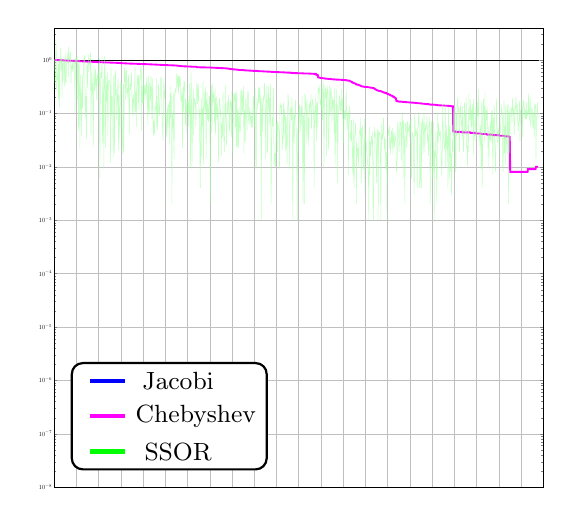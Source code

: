 % This file was created by matlab2tikz v0.3.3.
% Copyright (c) 2008--2013, Nico Schlmer <nico.schloemer@gmail.com>
% All rights reserved.
% 
% The latest updates can be retrieved from
%   http://www.mathworks.com/matlabcentral/fileexchange/22022-matlab2tikz
% where you can also make suggestions and rate matlab2tikz.
% 
% 
% 

% defining custom colors
\definecolor{mycolor1}{rgb}{1,0,1}

\begin{tikzpicture}[scale=0.225]

\begin{axis}[%
width=10.867in,
height=10.206in,
scale only axis,
xmin=0,
xmax=1100,
xmajorgrids,
xmajorticks=false,
ymode=log,
ymin=1e-08,
ymax=4,
% yminorticks=false,
ymajorgrids,
% yminorgrids,
% title={$\text{N = 33}^\text{2}\text{ , p = 1}$}
]
\addplot [
color=black,
solid,thick,
forget plot
]
table[row sep=crcr]{
1 1\\
2 1.0\\
3 1.0\\
4 1.0\\
5 1.0\\
6 1\\
7 1.0\\
8 1\\
9 1\\
10 1\\
11 1.0\\
12 1\\
13 1\\
14 1.0\\
15 1.0\\
16 1.0\\
17 1.0\\
18 1\\
19 1\\
20 1\\
21 1.0\\
22 1.0\\
23 1.0\\
24 1.0\\
25 1.0\\
26 1\\
27 1.0\\
28 1.0\\
29 1.0\\
30 1\\
31 1.0\\
32 1\\
33 1.0\\
34 1.0\\
35 1.0\\
36 1.0\\
37 1.0\\
38 1.0\\
39 1.0\\
40 1\\
41 1\\
42 1.0\\
43 1.0\\
44 1.0\\
45 1.0\\
46 1\\
47 1\\
48 1.0\\
49 1\\
50 1.0\\
51 1.0\\
52 1\\
53 1\\
54 1.0\\
55 1.0\\
56 1.0\\
57 1.0\\
58 1.0\\
59 1\\
60 1\\
61 1.0\\
62 1\\
63 1.0\\
64 1\\
65 1\\
66 1.0\\
67 1\\
68 1\\
69 1.0\\
70 1\\
71 1\\
72 1.0\\
73 1.0\\
74 1\\
75 1.0\\
76 1.0\\
77 1\\
78 1.0\\
79 1\\
80 1.0\\
81 1.0\\
82 1.0\\
83 1\\
84 1\\
85 1.0\\
86 1.0\\
87 1.0\\
88 1.0\\
89 1.0\\
90 1.0\\
91 1.0\\
92 1.0\\
93 1\\
94 1\\
95 1.0\\
96 1\\
97 1.0\\
98 1\\
99 1.0\\
100 1.0\\
101 1.0\\
102 1\\
103 1.0\\
104 1.0\\
105 1.0\\
106 1\\
107 1.0\\
108 1.0\\
109 1.0\\
110 1\\
111 1.0\\
112 1.0\\
113 1.0\\
114 1\\
115 1.0\\
116 1\\
117 1\\
118 1.0\\
119 1.0\\
120 1.0\\
121 1.0\\
122 1.0\\
123 1.0\\
124 1\\
125 1.0\\
126 1\\
127 1.0\\
128 1\\
129 1.0\\
130 1.0\\
131 1.0\\
132 1\\
133 1\\
134 1\\
135 1.0\\
136 1.0\\
137 1.0\\
138 1\\
139 1.0\\
140 1\\
141 1.0\\
142 1.0\\
143 1.0\\
144 1\\
145 1.0\\
146 1.0\\
147 1\\
148 1.0\\
149 1.0\\
150 1\\
151 1.0\\
152 1\\
153 1.0\\
154 1\\
155 1\\
156 1\\
157 1.0\\
158 1\\
159 1.0\\
160 1.0\\
161 1.0\\
162 1.0\\
163 1.0\\
164 1\\
165 1.0\\
166 1\\
167 1\\
168 1\\
169 1.0\\
170 1.0\\
171 1\\
172 1.0\\
173 1.0\\
174 1\\
175 1.0\\
176 1\\
177 1\\
178 1.0\\
179 1\\
180 1\\
181 1.0\\
182 1.0\\
183 1\\
184 1.0\\
185 1.0\\
186 1.0\\
187 1.0\\
188 1.0\\
189 1.0\\
190 1\\
191 1.0\\
192 1.0\\
193 1\\
194 1.0\\
195 1.0\\
196 1\\
197 1.0\\
198 1.0\\
199 1.0\\
200 1.0\\
201 1.0\\
202 1\\
203 1\\
204 1.0\\
205 1\\
206 1.0\\
207 1.0\\
208 1.0\\
209 1.0\\
210 1.0\\
211 1.0\\
212 1\\
213 1.0\\
214 1.0\\
215 1\\
216 1.0\\
217 1.0\\
218 1\\
219 1.0\\
220 1.0\\
221 1\\
222 1.0\\
223 1\\
224 1\\
225 1.0\\
226 1\\
227 1\\
228 1.0\\
229 1.0\\
230 1\\
231 1\\
232 1.0\\
233 1.0\\
234 1\\
235 1\\
236 1\\
237 1.0\\
238 1.0\\
239 1.0\\
240 1.0\\
241 1.0\\
242 1.0\\
243 1.0\\
244 1.0\\
245 1.0\\
246 1\\
247 1.0\\
248 1\\
249 1.0\\
250 1.0\\
251 1.0\\
252 1.0\\
253 1\\
254 1.0\\
255 1.0\\
256 1.0\\
257 1.0\\
258 1\\
259 1.0\\
260 1.0\\
261 1\\
262 1.0\\
263 1\\
264 1\\
265 1.0\\
266 1\\
267 1\\
268 1\\
269 1.0\\
270 1.0\\
271 1\\
272 1.0\\
273 1.0\\
274 1\\
275 1.0\\
276 1\\
277 1\\
278 1.0\\
279 1\\
280 1\\
281 1.0\\
282 1.0\\
283 1\\
284 1.0\\
285 1\\
286 1.0\\
287 1.0\\
288 1\\
289 1.0\\
290 1.0\\
291 1.0\\
292 1.0\\
293 1.0\\
294 1\\
295 1\\
296 1.0\\
297 1\\
298 1.0\\
299 1.0\\
300 1.0\\
301 1.0\\
302 1.0\\
303 1\\
304 1.0\\
305 1.0\\
306 1.0\\
307 1.0\\
308 1.0\\
309 1.0\\
310 1.0\\
311 1.0\\
312 1\\
313 1.0\\
314 1.0\\
315 1.0\\
316 1.0\\
317 1.0\\
318 1\\
319 1.0\\
320 1.0\\
321 1\\
322 1\\
323 1.0\\
324 1.0\\
325 1\\
326 1.0\\
327 1.0\\
328 1.0\\
329 1\\
330 1.0\\
331 1\\
332 1.0\\
333 1.0\\
334 1.0\\
335 1.0\\
336 1.0\\
337 1.0\\
338 1.0\\
339 1.0\\
340 1.0\\
341 1.0\\
342 1.0\\
343 1\\
344 1.0\\
345 1.0\\
346 1\\
347 1.0\\
348 1.0\\
349 1.0\\
350 1.0\\
351 1.0\\
352 1\\
353 1\\
354 1.0\\
355 1.0\\
356 1.0\\
357 1\\
358 1.0\\
359 1.0\\
360 1.0\\
361 1.0\\
362 1\\
363 1.0\\
364 1.0\\
365 1.0\\
366 1.0\\
367 1.0\\
368 1.0\\
369 1.0\\
370 1.0\\
371 1\\
372 1.0\\
373 1.0\\
374 1.0\\
375 1.0\\
376 1\\
377 1.0\\
378 1.0\\
379 1.0\\
380 1\\
381 1\\
382 1.0\\
383 1\\
384 1.0\\
385 1.0\\
386 1.0\\
387 1\\
388 1\\
389 1.0\\
390 1.0\\
391 1.0\\
392 1.0\\
393 1.0\\
394 1.0\\
395 1.0\\
396 1.0\\
397 1.0\\
398 1.0\\
399 1\\
400 1.0\\
401 1\\
402 1.0\\
403 1.0\\
404 1\\
405 1\\
406 1.0\\
407 1\\
408 1.0\\
409 1.0\\
410 1.0\\
411 1.0\\
412 1\\
413 1\\
414 1.0\\
415 1.0\\
416 1\\
417 1.0\\
418 1\\
419 1.0\\
420 1\\
421 1\\
422 1\\
423 1\\
424 1.0\\
425 1.0\\
426 1.0\\
427 1.0\\
428 1.0\\
429 1.0\\
430 1\\
431 1.0\\
432 1.0\\
433 1.0\\
434 1\\
435 1.0\\
436 1\\
437 1.0\\
438 1\\
439 1.0\\
440 1.0\\
441 1.0\\
442 1\\
443 1\\
444 1.0\\
445 1.0\\
446 1.0\\
447 1\\
448 1.0\\
449 1.0\\
450 1\\
451 1.0\\
452 1.0\\
453 1\\
454 1.0\\
455 1.0\\
456 1.0\\
457 1.0\\
458 1\\
459 1.0\\
460 1.0\\
461 1.0\\
462 1.0\\
463 1.0\\
464 1\\
465 1\\
466 1.0\\
467 1\\
468 1.0\\
469 1.0\\
470 1\\
471 1.0\\
472 1.0\\
473 1.0\\
474 1\\
475 1\\
476 1.0\\
477 1.0\\
478 1.0\\
479 1\\
480 1\\
481 1\\
482 1.0\\
483 1.0\\
484 1.0\\
485 1.0\\
486 1.0\\
487 1\\
488 1.0\\
489 1.0\\
490 1\\
491 1.0\\
492 1\\
493 1.0\\
494 1.0\\
495 1.0\\
496 1.0\\
497 1.0\\
498 1\\
499 1.0\\
500 1.0\\
501 1.0\\
502 1\\
503 1\\
504 1.0\\
505 1.0\\
506 1.0\\
507 1.0\\
508 1\\
509 1\\
510 1\\
511 1.0\\
512 1\\
513 1.0\\
514 1\\
515 1.0\\
516 1\\
517 1.0\\
518 1.0\\
519 1.0\\
520 1.0\\
521 1.0\\
522 1\\
523 1.0\\
524 1\\
525 1.0\\
526 1\\
527 1\\
528 1.0\\
529 1\\
530 1\\
531 1.0\\
532 1.0\\
533 1.0\\
534 1\\
535 1.0\\
536 1.0\\
537 1\\
538 1\\
539 1.0\\
540 1.0\\
541 1.0\\
542 1.0\\
543 1\\
544 1\\
545 1\\
546 1.0\\
547 1.0\\
548 1.0\\
549 1.0\\
550 1\\
551 1.0\\
552 1.0\\
553 1\\
554 1.0\\
555 1.0\\
556 1\\
557 1.0\\
558 1.0\\
559 1.0\\
560 1.0\\
561 1\\
562 1.0\\
563 1.0\\
564 1.0\\
565 1.0\\
566 1.0\\
567 1.0\\
568 1.0\\
569 1\\
570 1.0\\
571 1.0\\
572 1.0\\
573 1.0\\
574 1\\
575 1\\
576 1\\
577 1.0\\
578 1\\
579 1.0\\
580 1\\
581 1.0\\
582 1.0\\
583 1.0\\
584 1\\
585 1\\
586 1.0\\
587 1.0\\
588 1.0\\
589 1.0\\
590 1\\
591 1.0\\
592 1.0\\
593 1.0\\
594 1.0\\
595 1.0\\
596 1.0\\
597 1\\
598 1.0\\
599 1\\
600 1.0\\
601 1.0\\
602 1.0\\
603 1.0\\
604 1.0\\
605 1.0\\
606 1.0\\
607 1.0\\
608 1.0\\
609 1.0\\
610 1.0\\
611 1.0\\
612 1.0\\
613 1.0\\
614 1\\
615 1.0\\
616 1.0\\
617 1.0\\
618 1.0\\
619 1.0\\
620 1.0\\
621 1.0\\
622 1\\
623 1.0\\
624 1.0\\
625 1.0\\
626 1.0\\
627 1.0\\
628 1.0\\
629 1.0\\
630 1.0\\
631 1.0\\
632 1.0\\
633 1.0\\
634 1.0\\
635 1\\
636 1.0\\
637 1.0\\
638 1.0\\
639 1.0\\
640 1.0\\
641 1.0\\
642 1\\
643 1\\
644 1.0\\
645 1.0\\
646 1.0\\
647 1.0\\
648 1.0\\
649 1.0\\
650 1\\
651 1.0\\
652 1.0\\
653 1\\
654 1.0\\
655 1\\
656 1.0\\
657 1.0\\
658 1.0\\
659 1.0\\
660 1.0\\
661 1.0\\
662 1.0\\
663 1\\
664 1\\
665 1\\
666 1.0\\
667 1.0\\
668 1\\
669 1.0\\
670 1.0\\
671 1.0\\
672 1\\
673 1.0\\
674 1\\
675 1.0\\
676 1.0\\
677 1.0\\
678 1\\
679 1\\
680 1.0\\
681 1.0\\
682 1.0\\
683 1\\
684 1.0\\
685 1.0\\
686 1\\
687 1.0\\
688 1.0\\
689 1.0\\
690 1.0\\
691 1.0\\
692 1.0\\
693 1.0\\
694 1.0\\
695 1.0\\
696 1.0\\
697 1\\
698 1.0\\
699 1\\
700 1.0\\
701 1.0\\
702 1.0\\
703 1.0\\
704 1.0\\
705 1.0\\
706 1\\
707 1.0\\
708 1.0\\
709 1.0\\
710 1.0\\
711 1\\
712 1.0\\
713 1.0\\
714 1\\
715 1.0\\
716 1.0\\
717 1.0\\
718 1.0\\
719 1.0\\
720 1.0\\
721 1.0\\
722 1.0\\
723 1.0\\
724 1\\
725 1\\
726 1.0\\
727 1\\
728 1\\
729 1.0\\
730 1\\
731 1\\
732 1.0\\
733 1.0\\
734 1.0\\
735 1.0\\
736 1.0\\
737 1.0\\
738 1.0\\
739 1\\
740 1.0\\
741 1.0\\
742 1.0\\
743 1\\
744 1.0\\
745 1.0\\
746 1\\
747 1.0\\
748 1.0\\
749 1.0\\
750 1.0\\
751 1\\
752 1.0\\
753 1.0\\
754 1.0\\
755 1.0\\
756 1.0\\
757 1\\
758 1.0\\
759 1.0\\
760 1.0\\
761 1.0\\
762 1.0\\
763 1.0\\
764 1.0\\
765 1\\
766 1.0\\
767 1\\
768 1.0\\
769 1\\
770 1.0\\
771 1.0\\
772 1.0\\
773 1.0\\
774 1.0\\
775 1.0\\
776 1.0\\
777 1\\
778 1.0\\
779 1\\
780 1.0\\
781 1.0\\
782 1.0\\
783 1\\
784 1.0\\
785 1.0\\
786 1.0\\
787 1.0\\
788 1\\
789 1.0\\
790 1.0\\
791 1.0\\
792 1.0\\
793 1.0\\
794 1.0\\
795 1.0\\
796 1\\
797 1.0\\
798 1.0\\
799 1\\
800 1\\
801 1.0\\
802 1\\
803 1.0\\
804 1.0\\
805 1.0\\
806 1\\
807 1.0\\
808 1.0\\
809 1.0\\
810 1.0\\
811 1.0\\
812 1.0\\
813 1.0\\
814 1\\
815 1.0\\
816 1.0\\
817 1.0\\
818 1\\
819 1.0\\
820 1.0\\
821 1\\
822 1\\
823 1.0\\
824 1.0\\
825 1.0\\
826 1\\
827 1.0\\
828 1.0\\
829 1.0\\
830 1\\
831 1.0\\
832 1.0\\
833 1\\
834 1\\
835 1.0\\
836 1\\
837 1.0\\
838 1.0\\
839 1\\
840 1.0\\
841 1\\
842 1.0\\
843 1.0\\
844 1.0\\
845 1.0\\
846 1.0\\
847 1.0\\
848 1.0\\
849 1\\
850 1\\
851 1.0\\
852 1.0\\
853 1.0\\
854 1.0\\
855 1.0\\
856 1.0\\
857 1.0\\
858 1.0\\
859 1.0\\
860 1\\
861 1.0\\
862 1.0\\
863 1.0\\
864 1.0\\
865 1\\
866 1\\
867 1.0\\
868 1.0\\
869 1.0\\
870 1.0\\
871 1\\
872 1.0\\
873 1\\
874 1.0\\
875 1.0\\
876 1.0\\
877 1.0\\
878 1.0\\
879 1\\
880 1\\
881 1.0\\
882 1.0\\
883 1\\
884 1\\
885 1.0\\
886 1.0\\
887 1.0\\
888 1.0\\
889 1.0\\
890 1.0\\
891 1.0\\
892 1.0\\
893 1.0\\
894 1\\
895 1.0\\
896 1.0\\
897 1.0\\
898 1.0\\
899 1.0\\
900 1\\
901 1.0\\
902 1.0\\
903 1.0\\
904 1.0\\
905 1.0\\
906 1.0\\
907 1.0\\
908 1.0\\
909 1.0\\
910 1.0\\
911 1\\
912 1.0\\
913 1.0\\
914 1.0\\
915 1.0\\
916 1\\
917 1.0\\
918 1.0\\
919 1\\
920 1.0\\
921 1.0\\
922 1.0\\
923 1.0\\
924 1.0\\
925 1.0\\
926 1.0\\
927 1.0\\
928 1.0\\
929 1.0\\
930 1.0\\
931 1\\
932 1.0\\
933 1\\
934 1.0\\
935 1.0\\
936 1.0\\
937 1.0\\
938 1.0\\
939 1.0\\
940 1.0\\
941 1.0\\
942 1.0\\
943 1.0\\
944 1\\
945 1\\
946 1.0\\
947 1.0\\
948 1\\
949 1.0\\
950 1\\
951 1.0\\
952 1.0\\
953 1.0\\
954 1.0\\
955 1\\
956 1\\
957 1.0\\
958 1.0\\
959 1.0\\
960 1.0\\
961 1.0\\
962 1.0\\
963 1.0\\
964 1.0\\
965 1.0\\
966 1.0\\
967 1.0\\
968 1.0\\
969 1.0\\
970 1\\
971 1\\
972 1.0\\
973 1\\
974 1\\
975 1.0\\
976 1.0\\
977 1.0\\
978 1.0\\
979 1.0\\
980 1\\
981 1\\
982 1.0\\
983 1.0\\
984 1.0\\
985 1.0\\
986 1.0\\
987 1.0\\
988 1.0\\
989 1.0\\
990 1\\
991 1.0\\
992 1\\
993 1.0\\
994 1.0\\
995 1.0\\
996 1\\
997 1.0\\
998 1\\
999 1.0\\
1000 1.0\\
1001 1.0\\
1002 1.0\\
1003 1.0\\
1004 1.0\\
1005 1.0\\
1006 1.0\\
1007 1\\
1008 1.0\\
1009 1.0\\
1010 1.0\\
1011 1.0\\
1012 1\\
1013 1.0\\
1014 1.0\\
1015 1.0\\
1016 1.0\\
1017 1.0\\
1018 1.0\\
1019 1.0\\
1020 1\\
1021 1.0\\
1022 1.0\\
1023 1.0\\
1024 1.0\\
1025 1\\
1026 1.0\\
1027 1.0\\
1028 1.0\\
1029 1.0\\
1030 1.0\\
1031 1.0\\
1032 1\\
1033 1\\
1034 1.0\\
1035 1.0\\
1036 1\\
1037 1.0\\
1038 1.0\\
1039 1.0\\
1040 1.0\\
1041 1.0\\
1042 1\\
1043 1.0\\
1044 1\\
1045 1.0\\
1046 1.0\\
1047 1.0\\
1048 1\\
1049 1.0\\
1050 1.0\\
1051 1.0\\
1052 1.0\\
1053 1.0\\
1054 1.0\\
1055 1.0\\
1056 1.0\\
1057 1.0\\
1058 1.0\\
1059 1.0\\
1060 1.0\\
1061 1.0\\
1062 1.0\\
1063 1.0\\
1064 1.0\\
1065 1.0\\
1066 1.0\\
1067 1\\
1068 1.0\\
1069 1.0\\
1070 1.0\\
1071 1\\
1072 1.0\\
1073 1.0\\
1074 1.0\\
1075 1.0\\
1076 1.0\\
1077 1.0\\
1078 1.0\\
1079 1.0\\
1080 1.0\\
1081 1\\
1082 1.0\\
1083 1.0\\
1084 1.0\\
1085 1.0\\
1086 1.0\\
1087 1.0\\
1088 1.0\\
1089 1\\
};
\addplot [
color=mycolor1,
solid, very thick,
line width=3.0pt,
forget plot
]
table[row sep=crcr]{
1 1.0\\
2 0.999\\
3 0.999\\
4 0.998\\
5 0.996\\
6 0.996\\
7 0.995\\
8 0.995\\
9 0.993\\
10 0.992\\
11 0.992\\
12 0.991\\
13 0.991\\
14 0.988\\
15 0.988\\
16 0.986\\
17 0.985\\
18 0.985\\
19 0.985\\
20 0.984\\
21 0.982\\
22 0.982\\
23 0.978\\
24 0.978\\
25 0.978\\
26 0.978\\
27 0.978\\
28 0.977\\
29 0.974\\
30 0.974\\
31 0.972\\
32 0.97\\
33 0.97\\
34 0.97\\
35 0.969\\
36 0.969\\
37 0.969\\
38 0.965\\
39 0.964\\
40 0.964\\
41 0.964\\
42 0.961\\
43 0.961\\
44 0.961\\
45 0.96\\
46 0.96\\
47 0.959\\
48 0.956\\
49 0.955\\
50 0.954\\
51 0.953\\
52 0.953\\
53 0.952\\
54 0.951\\
55 0.951\\
56 0.95\\
57 0.949\\
58 0.949\\
59 0.947\\
60 0.947\\
61 0.944\\
62 0.944\\
63 0.943\\
64 0.94\\
65 0.94\\
66 0.94\\
67 0.94\\
68 0.939\\
69 0.937\\
70 0.936\\
71 0.936\\
72 0.936\\
73 0.936\\
74 0.935\\
75 0.932\\
76 0.932\\
77 0.931\\
78 0.931\\
79 0.927\\
80 0.927\\
81 0.927\\
82 0.926\\
83 0.925\\
84 0.925\\
85 0.924\\
86 0.924\\
87 0.921\\
88 0.921\\
89 0.921\\
90 0.921\\
91 0.918\\
92 0.917\\
93 0.916\\
94 0.916\\
95 0.916\\
96 0.916\\
97 0.915\\
98 0.912\\
99 0.912\\
100 0.91\\
101 0.909\\
102 0.909\\
103 0.909\\
104 0.908\\
105 0.907\\
106 0.907\\
107 0.907\\
108 0.906\\
109 0.906\\
110 0.903\\
111 0.903\\
112 0.903\\
113 0.9\\
114 0.9\\
115 0.9\\
116 0.899\\
117 0.899\\
118 0.897\\
119 0.897\\
120 0.897\\
121 0.896\\
122 0.896\\
123 0.895\\
124 0.894\\
125 0.894\\
126 0.893\\
127 0.893\\
128 0.892\\
129 0.892\\
130 0.891\\
131 0.891\\
132 0.89\\
133 0.889\\
134 0.888\\
135 0.887\\
136 0.886\\
137 0.886\\
138 0.885\\
139 0.885\\
140 0.883\\
141 0.883\\
142 0.88\\
143 0.88\\
144 0.88\\
145 0.878\\
146 0.878\\
147 0.877\\
148 0.873\\
149 0.872\\
150 0.872\\
151 0.871\\
152 0.871\\
153 0.87\\
154 0.87\\
155 0.87\\
156 0.867\\
157 0.867\\
158 0.867\\
159 0.865\\
160 0.865\\
161 0.865\\
162 0.861\\
163 0.861\\
164 0.86\\
165 0.859\\
166 0.859\\
167 0.859\\
168 0.859\\
169 0.858\\
170 0.854\\
171 0.854\\
172 0.854\\
173 0.854\\
174 0.854\\
175 0.854\\
176 0.853\\
177 0.852\\
178 0.852\\
179 0.851\\
180 0.85\\
181 0.849\\
182 0.848\\
183 0.848\\
184 0.848\\
185 0.847\\
186 0.847\\
187 0.846\\
188 0.845\\
189 0.844\\
190 0.844\\
191 0.844\\
192 0.844\\
193 0.842\\
194 0.84\\
195 0.84\\
196 0.839\\
197 0.838\\
198 0.838\\
199 0.838\\
200 0.837\\
201 0.837\\
202 0.837\\
203 0.836\\
204 0.835\\
205 0.835\\
206 0.834\\
207 0.834\\
208 0.833\\
209 0.832\\
210 0.831\\
211 0.831\\
212 0.83\\
213 0.829\\
214 0.829\\
215 0.828\\
216 0.828\\
217 0.826\\
218 0.826\\
219 0.825\\
220 0.825\\
221 0.824\\
222 0.822\\
223 0.822\\
224 0.821\\
225 0.82\\
226 0.82\\
227 0.82\\
228 0.818\\
229 0.818\\
230 0.816\\
231 0.816\\
232 0.816\\
233 0.815\\
234 0.814\\
235 0.813\\
236 0.813\\
237 0.811\\
238 0.811\\
239 0.81\\
240 0.809\\
241 0.809\\
242 0.809\\
243 0.808\\
244 0.805\\
245 0.805\\
246 0.804\\
247 0.804\\
248 0.803\\
249 0.803\\
250 0.803\\
251 0.803\\
252 0.802\\
253 0.801\\
254 0.801\\
255 0.801\\
256 0.799\\
257 0.798\\
258 0.798\\
259 0.798\\
260 0.797\\
261 0.796\\
262 0.796\\
263 0.796\\
264 0.794\\
265 0.793\\
266 0.793\\
267 0.793\\
268 0.792\\
269 0.791\\
270 0.791\\
271 0.789\\
272 0.789\\
273 0.789\\
274 0.788\\
275 0.786\\
276 0.786\\
277 0.778\\
278 0.777\\
279 0.777\\
280 0.777\\
281 0.776\\
282 0.772\\
283 0.771\\
284 0.769\\
285 0.769\\
286 0.766\\
287 0.766\\
288 0.764\\
289 0.763\\
290 0.761\\
291 0.761\\
292 0.76\\
293 0.76\\
294 0.759\\
295 0.758\\
296 0.758\\
297 0.758\\
298 0.758\\
299 0.755\\
300 0.755\\
301 0.755\\
302 0.755\\
303 0.754\\
304 0.754\\
305 0.754\\
306 0.753\\
307 0.75\\
308 0.75\\
309 0.75\\
310 0.749\\
311 0.745\\
312 0.745\\
313 0.745\\
314 0.745\\
315 0.745\\
316 0.745\\
317 0.744\\
318 0.744\\
319 0.744\\
320 0.744\\
321 0.733\\
322 0.733\\
323 0.731\\
324 0.731\\
325 0.731\\
326 0.729\\
327 0.729\\
328 0.729\\
329 0.728\\
330 0.728\\
331 0.728\\
332 0.728\\
333 0.727\\
334 0.727\\
335 0.727\\
336 0.727\\
337 0.727\\
338 0.727\\
339 0.727\\
340 0.726\\
341 0.724\\
342 0.724\\
343 0.724\\
344 0.723\\
345 0.723\\
346 0.723\\
347 0.722\\
348 0.721\\
349 0.721\\
350 0.721\\
351 0.721\\
352 0.721\\
353 0.72\\
354 0.718\\
355 0.717\\
356 0.717\\
357 0.716\\
358 0.716\\
359 0.715\\
360 0.715\\
361 0.715\\
362 0.714\\
363 0.714\\
364 0.712\\
365 0.712\\
366 0.712\\
367 0.712\\
368 0.711\\
369 0.709\\
370 0.708\\
371 0.706\\
372 0.706\\
373 0.705\\
374 0.705\\
375 0.704\\
376 0.704\\
377 0.704\\
378 0.704\\
379 0.703\\
380 0.701\\
381 0.701\\
382 0.699\\
383 0.699\\
384 0.698\\
385 0.698\\
386 0.698\\
387 0.694\\
388 0.694\\
389 0.694\\
390 0.693\\
391 0.689\\
392 0.689\\
393 0.684\\
394 0.684\\
395 0.678\\
396 0.678\\
397 0.677\\
398 0.677\\
399 0.676\\
400 0.673\\
401 0.673\\
402 0.667\\
403 0.667\\
404 0.667\\
405 0.667\\
406 0.665\\
407 0.665\\
408 0.663\\
409 0.663\\
410 0.659\\
411 0.659\\
412 0.658\\
413 0.657\\
414 0.653\\
415 0.652\\
416 0.652\\
417 0.65\\
418 0.649\\
419 0.649\\
420 0.649\\
421 0.649\\
422 0.648\\
423 0.647\\
424 0.647\\
425 0.647\\
426 0.645\\
427 0.643\\
428 0.642\\
429 0.639\\
430 0.639\\
431 0.638\\
432 0.638\\
433 0.635\\
434 0.635\\
435 0.634\\
436 0.634\\
437 0.633\\
438 0.633\\
439 0.632\\
440 0.63\\
441 0.63\\
442 0.63\\
443 0.63\\
444 0.629\\
445 0.628\\
446 0.627\\
447 0.626\\
448 0.625\\
449 0.625\\
450 0.624\\
451 0.624\\
452 0.624\\
453 0.623\\
454 0.623\\
455 0.623\\
456 0.623\\
457 0.621\\
458 0.62\\
459 0.619\\
460 0.619\\
461 0.617\\
462 0.615\\
463 0.615\\
464 0.614\\
465 0.614\\
466 0.614\\
467 0.614\\
468 0.613\\
469 0.613\\
470 0.61\\
471 0.61\\
472 0.61\\
473 0.609\\
474 0.609\\
475 0.608\\
476 0.608\\
477 0.607\\
478 0.607\\
479 0.606\\
480 0.606\\
481 0.604\\
482 0.604\\
483 0.604\\
484 0.604\\
485 0.602\\
486 0.602\\
487 0.601\\
488 0.6\\
489 0.599\\
490 0.599\\
491 0.599\\
492 0.597\\
493 0.597\\
494 0.597\\
495 0.597\\
496 0.596\\
497 0.596\\
498 0.594\\
499 0.594\\
500 0.594\\
501 0.593\\
502 0.593\\
503 0.593\\
504 0.592\\
505 0.592\\
506 0.591\\
507 0.59\\
508 0.59\\
509 0.59\\
510 0.589\\
511 0.589\\
512 0.588\\
513 0.588\\
514 0.588\\
515 0.586\\
516 0.586\\
517 0.585\\
518 0.585\\
519 0.584\\
520 0.582\\
521 0.582\\
522 0.581\\
523 0.581\\
524 0.58\\
525 0.579\\
526 0.579\\
527 0.579\\
528 0.579\\
529 0.579\\
530 0.578\\
531 0.578\\
532 0.575\\
533 0.573\\
534 0.573\\
535 0.573\\
536 0.573\\
537 0.571\\
538 0.57\\
539 0.57\\
540 0.57\\
541 0.568\\
542 0.567\\
543 0.566\\
544 0.566\\
545 0.566\\
546 0.566\\
547 0.566\\
548 0.565\\
549 0.565\\
550 0.564\\
551 0.564\\
552 0.563\\
553 0.563\\
554 0.563\\
555 0.563\\
556 0.563\\
557 0.563\\
558 0.562\\
559 0.561\\
560 0.56\\
561 0.56\\
562 0.558\\
563 0.558\\
564 0.558\\
565 0.558\\
566 0.558\\
567 0.557\\
568 0.557\\
569 0.557\\
570 0.557\\
571 0.557\\
572 0.557\\
573 0.556\\
574 0.556\\
575 0.555\\
576 0.555\\
577 0.555\\
578 0.553\\
579 0.553\\
580 0.552\\
581 0.552\\
582 0.551\\
583 0.551\\
584 0.55\\
585 0.55\\
586 0.55\\
587 0.55\\
588 0.55\\
589 0.55\\
590 0.523\\
591 0.523\\
592 0.523\\
593 0.523\\
594 0.473\\
595 0.469\\
596 0.469\\
597 0.467\\
598 0.463\\
599 0.462\\
600 0.461\\
601 0.461\\
602 0.458\\
603 0.457\\
604 0.455\\
605 0.455\\
606 0.454\\
607 0.453\\
608 0.451\\
609 0.451\\
610 0.447\\
611 0.446\\
612 0.446\\
613 0.445\\
614 0.445\\
615 0.444\\
616 0.443\\
617 0.442\\
618 0.442\\
619 0.44\\
620 0.44\\
621 0.439\\
622 0.439\\
623 0.438\\
624 0.437\\
625 0.435\\
626 0.435\\
627 0.435\\
628 0.433\\
629 0.433\\
630 0.433\\
631 0.432\\
632 0.431\\
633 0.431\\
634 0.429\\
635 0.429\\
636 0.429\\
637 0.429\\
638 0.429\\
639 0.429\\
640 0.428\\
641 0.427\\
642 0.427\\
643 0.426\\
644 0.426\\
645 0.425\\
646 0.425\\
647 0.423\\
648 0.423\\
649 0.423\\
650 0.422\\
651 0.422\\
652 0.421\\
653 0.421\\
654 0.418\\
655 0.418\\
656 0.418\\
657 0.418\\
658 0.414\\
659 0.414\\
660 0.413\\
661 0.41\\
662 0.41\\
663 0.41\\
664 0.41\\
665 0.407\\
666 0.397\\
667 0.397\\
668 0.395\\
669 0.389\\
670 0.389\\
671 0.377\\
672 0.377\\
673 0.371\\
674 0.371\\
675 0.366\\
676 0.366\\
677 0.362\\
678 0.357\\
679 0.357\\
680 0.346\\
681 0.346\\
682 0.345\\
683 0.345\\
684 0.342\\
685 0.342\\
686 0.336\\
687 0.336\\
688 0.334\\
689 0.329\\
690 0.329\\
691 0.321\\
692 0.321\\
693 0.319\\
694 0.319\\
695 0.317\\
696 0.317\\
697 0.315\\
698 0.315\\
699 0.313\\
700 0.313\\
701 0.313\\
702 0.311\\
703 0.311\\
704 0.311\\
705 0.311\\
706 0.309\\
707 0.309\\
708 0.308\\
709 0.307\\
710 0.305\\
711 0.305\\
712 0.303\\
713 0.303\\
714 0.301\\
715 0.301\\
716 0.299\\
717 0.298\\
718 0.298\\
719 0.296\\
720 0.296\\
721 0.288\\
722 0.282\\
723 0.282\\
724 0.276\\
725 0.276\\
726 0.272\\
727 0.27\\
728 0.27\\
729 0.265\\
730 0.265\\
731 0.263\\
732 0.263\\
733 0.261\\
734 0.261\\
735 0.259\\
736 0.259\\
737 0.256\\
738 0.255\\
739 0.252\\
740 0.249\\
741 0.249\\
742 0.245\\
743 0.245\\
744 0.242\\
745 0.242\\
746 0.242\\
747 0.242\\
748 0.235\\
749 0.235\\
750 0.231\\
751 0.229\\
752 0.229\\
753 0.226\\
754 0.226\\
755 0.222\\
756 0.222\\
757 0.216\\
758 0.216\\
759 0.213\\
760 0.213\\
761 0.213\\
762 0.206\\
763 0.206\\
764 0.202\\
765 0.202\\
766 0.199\\
767 0.195\\
768 0.195\\
769 0.191\\
770 0.17\\
771 0.169\\
772 0.169\\
773 0.169\\
774 0.167\\
775 0.167\\
776 0.166\\
777 0.166\\
778 0.166\\
779 0.166\\
780 0.166\\
781 0.166\\
782 0.165\\
783 0.165\\
784 0.164\\
785 0.164\\
786 0.163\\
787 0.163\\
788 0.163\\
789 0.163\\
790 0.162\\
791 0.162\\
792 0.162\\
793 0.162\\
794 0.161\\
795 0.161\\
796 0.161\\
797 0.161\\
798 0.161\\
799 0.16\\
800 0.16\\
801 0.16\\
802 0.16\\
803 0.16\\
804 0.159\\
805 0.159\\
806 0.159\\
807 0.159\\
808 0.158\\
809 0.158\\
810 0.158\\
811 0.158\\
812 0.157\\
813 0.157\\
814 0.156\\
815 0.156\\
816 0.156\\
817 0.156\\
818 0.155\\
819 0.155\\
820 0.155\\
821 0.155\\
822 0.155\\
823 0.154\\
824 0.154\\
825 0.154\\
826 0.153\\
827 0.153\\
828 0.152\\
829 0.152\\
830 0.151\\
831 0.151\\
832 0.151\\
833 0.151\\
834 0.15\\
835 0.15\\
836 0.15\\
837 0.15\\
838 0.149\\
839 0.149\\
840 0.149\\
841 0.149\\
842 0.149\\
843 0.148\\
844 0.147\\
845 0.147\\
846 0.146\\
847 0.146\\
848 0.146\\
849 0.146\\
850 0.146\\
851 0.146\\
852 0.146\\
853 0.146\\
854 0.145\\
855 0.145\\
856 0.145\\
857 0.145\\
858 0.144\\
859 0.144\\
860 0.143\\
861 0.143\\
862 0.143\\
863 0.142\\
864 0.142\\
865 0.142\\
866 0.142\\
867 0.142\\
868 0.141\\
869 0.141\\
870 0.141\\
871 0.141\\
872 0.14\\
873 0.14\\
874 0.14\\
875 0.14\\
876 0.14\\
877 0.14\\
878 0.14\\
879 0.14\\
880 0.139\\
881 0.139\\
882 0.139\\
883 0.139\\
884 0.139\\
885 0.139\\
886 0.138\\
887 0.138\\
888 0.138\\
889 0.138\\
890 0.137\\
891 0.137\\
892 0.137\\
893 0.137\\
894 0.136\\
895 0.136\\
896 0.135\\
897 0.135\\
898 0.046\\
899 0.046\\
900 0.046\\
901 0.046\\
902 0.046\\
903 0.045\\
904 0.045\\
905 0.045\\
906 0.045\\
907 0.045\\
908 0.045\\
909 0.045\\
910 0.045\\
911 0.045\\
912 0.045\\
913 0.045\\
914 0.045\\
915 0.045\\
916 0.045\\
917 0.045\\
918 0.044\\
919 0.044\\
920 0.044\\
921 0.044\\
922 0.044\\
923 0.044\\
924 0.044\\
925 0.044\\
926 0.044\\
927 0.044\\
928 0.044\\
929 0.044\\
930 0.044\\
931 0.044\\
932 0.044\\
933 0.044\\
934 0.044\\
935 0.044\\
936 0.044\\
937 0.043\\
938 0.043\\
939 0.043\\
940 0.043\\
941 0.043\\
942 0.043\\
943 0.043\\
944 0.043\\
945 0.043\\
946 0.043\\
947 0.043\\
948 0.043\\
949 0.042\\
950 0.042\\
951 0.042\\
952 0.042\\
953 0.042\\
954 0.042\\
955 0.042\\
956 0.042\\
957 0.042\\
958 0.042\\
959 0.042\\
960 0.042\\
961 0.041\\
962 0.041\\
963 0.041\\
964 0.041\\
965 0.041\\
966 0.041\\
967 0.041\\
968 0.041\\
969 0.041\\
970 0.041\\
971 0.041\\
972 0.041\\
973 0.041\\
974 0.04\\
975 0.04\\
976 0.04\\
977 0.04\\
978 0.04\\
979 0.04\\
980 0.04\\
981 0.04\\
982 0.04\\
983 0.04\\
984 0.04\\
985 0.04\\
986 0.04\\
987 0.039\\
988 0.039\\
989 0.039\\
990 0.039\\
991 0.039\\
992 0.039\\
993 0.039\\
994 0.039\\
995 0.039\\
996 0.039\\
997 0.039\\
998 0.039\\
999 0.039\\
1000 0.039\\
1001 0.039\\
1002 0.038\\
1003 0.038\\
1004 0.038\\
1005 0.038\\
1006 0.038\\
1007 0.038\\
1008 0.038\\
1009 0.038\\
1010 0.038\\
1011 0.038\\
1012 0.038\\
1013 0.038\\
1014 0.037\\
1015 0.037\\
1016 0.037\\
1017 0.037\\
1018 0.037\\
1019 0.037\\
1020 0.037\\
1021 0.037\\
1022 0.037\\
1023 0.037\\
1024 0.036\\
1025 0.036\\
1026 0.008\\
1027 0.008\\
1028 0.008\\
1029 0.008\\
1030 0.008\\
1031 0.008\\
1032 0.008\\
1033 0.008\\
1034 0.008\\
1035 0.008\\
1036 0.008\\
1037 0.008\\
1038 0.008\\
1039 0.008\\
1040 0.008\\
1041 0.008\\
1042 0.008\\
1043 0.008\\
1044 0.008\\
1045 0.008\\
1046 0.008\\
1047 0.008\\
1048 0.008\\
1049 0.008\\
1050 0.008\\
1051 0.008\\
1052 0.008\\
1053 0.008\\
1054 0.008\\
1055 0.008\\
1056 0.008\\
1057 0.008\\
1058 0.008\\
1059 0.008\\
1060 0.008\\
1061 0.008\\
1062 0.008\\
1063 0.008\\
1064 0.008\\
1065 0.008\\
1066 0.009\\
1067 0.009\\
1068 0.009\\
1069 0.009\\
1070 0.009\\
1071 0.009\\
1072 0.009\\
1073 0.009\\
1074 0.009\\
1075 0.009\\
1076 0.009\\
1077 0.009\\
1078 0.009\\
1079 0.009\\
1080 0.009\\
1081 0.009\\
1082 0.009\\
1083 0.009\\
1084 0.01\\
1085 0.01\\
1086 0.01\\
1087 0.01\\
1088 0.01\\
1089 0.01\\
};
\addplot [
color=green!40,
opacity=0.6,
solid,thick,
forget plot
]
table[row sep=crcr]{
1 1.028\\
2 0.379\\
3 0.345\\
4 2.389\\
5 1.404\\
6 0.269\\
7 0.541\\
8 0.419\\
9 0.84\\
10 0.178\\
11 1.003\\
12 0.131\\
13 1.069\\
14 0.884\\
15 1.676\\
16 0.647\\
17 1.099\\
18 0.203\\
19 0.993\\
20 0.392\\
21 0.787\\
22 1.101\\
23 0.88\\
24 0.318\\
25 1.352\\
26 0.388\\
27 0.375\\
28 0.82\\
29 0.885\\
30 1.084\\
31 1.351\\
32 0.47\\
33 1.798\\
34 1.2\\
35 1.071\\
36 0.905\\
37 1.419\\
38 0.363\\
39 0.736\\
40 0.7\\
41 0.971\\
42 0.634\\
43 0.705\\
44 0.722\\
45 1.056\\
46 0.688\\
47 0.104\\
48 1.081\\
49 0.825\\
50 1.047\\
51 0.952\\
52 1.197\\
53 0.179\\
54 0.857\\
55 0.048\\
56 1.075\\
57 0.613\\
58 0.022\\
59 0.531\\
60 0.118\\
61 0.241\\
62 0.038\\
63 0.544\\
64 0.124\\
65 0.402\\
66 0.599\\
67 1.084\\
68 0.974\\
69 1.243\\
70 0.081\\
71 0.17\\
72 0.209\\
73 0.033\\
74 0.797\\
75 0.299\\
76 0.898\\
77 0.6\\
78 1.263\\
79 0.897\\
80 0.824\\
81 0.655\\
82 1.378\\
83 0.039\\
84 0.382\\
85 0.665\\
86 0.221\\
87 0.366\\
88 0.024\\
89 0.128\\
90 0.808\\
91 0.301\\
92 0.263\\
93 0.689\\
94 0.337\\
95 0.449\\
96 0.178\\
97 0.564\\
98 0.463\\
99 0.421\\
100 0.618\\
101 0.346\\
102 1.065\\
103 0.006\\
104 0.277\\
105 0.585\\
106 0.451\\
107 0.68\\
108 1.161\\
109 0.027\\
110 0.093\\
111 0.439\\
112 0.009\\
113 0.489\\
114 1.223\\
115 0.346\\
116 0.022\\
117 0.502\\
118 0.18\\
119 0.164\\
120 0.591\\
121 0.037\\
122 0.393\\
123 0.396\\
124 0.418\\
125 0.399\\
126 0.311\\
127 0.012\\
128 0.713\\
129 0.09\\
130 0.211\\
131 0.209\\
132 0.092\\
133 0.015\\
134 0.492\\
135 0.523\\
136 0.018\\
137 0.188\\
138 0.636\\
139 0.223\\
140 0.28\\
141 0.074\\
142 0.135\\
143 0.315\\
144 0.445\\
145 0.02\\
146 0.219\\
147 0.088\\
148 0.034\\
149 0.18\\
150 0.392\\
151 0.31\\
152 0.37\\
153 0.031\\
154 0.029\\
155 0.017\\
156 0.355\\
157 0.019\\
158 0.71\\
159 0.383\\
160 0.696\\
161 0.178\\
162 0.489\\
163 0.638\\
164 0.243\\
165 0.272\\
166 0.195\\
167 0.535\\
168 0.416\\
169 0.039\\
170 0.166\\
171 0.358\\
172 0.275\\
173 0.413\\
174 0.586\\
175 0.248\\
176 0.092\\
177 0.145\\
178 0.231\\
179 0.181\\
180 0.089\\
181 0.266\\
182 0.734\\
183 0.108\\
184 0.252\\
185 0.056\\
186 0.357\\
187 0.392\\
188 0.512\\
189 0.157\\
190 0.524\\
191 0.116\\
192 0.334\\
193 0.493\\
194 0.465\\
195 0.752\\
196 0.8\\
197 0.047\\
198 0.325\\
199 0.158\\
200 0.157\\
201 0.639\\
202 0.154\\
203 0.345\\
204 0.27\\
205 0.226\\
206 0.339\\
207 0.178\\
208 0.42\\
209 0.462\\
210 0.141\\
211 0.06\\
212 0.499\\
213 0.146\\
214 0.095\\
215 0.354\\
216 0.321\\
217 0.166\\
218 0.495\\
219 0.238\\
220 0.078\\
221 0.436\\
222 0.157\\
223 0.038\\
224 0.074\\
225 0.045\\
226 0.042\\
227 0.132\\
228 0.129\\
229 0.117\\
230 0.461\\
231 0.056\\
232 0.156\\
233 0.048\\
234 0.345\\
235 0.315\\
236 0.103\\
237 0.091\\
238 0.175\\
239 0.227\\
240 0.481\\
241 0.469\\
242 0.245\\
243 0.075\\
244 0.05\\
245 0.031\\
246 0.22\\
247 0.44\\
248 0.197\\
249 0.272\\
250 0.11\\
251 0.07\\
252 0.096\\
253 0.036\\
254 0.093\\
255 0.133\\
256 0.046\\
257 0.139\\
258 0.134\\
259 0.166\\
260 0.026\\
261 0.325\\
262 0.082\\
263 0.238\\
264 0.196\\
265 0.002\\
266 0.101\\
267 0.054\\
268 0.244\\
269 0.038\\
270 0.014\\
271 0.241\\
272 0.258\\
273 0.279\\
274 0.237\\
275 0.329\\
276 0.57\\
277 0.471\\
278 0.302\\
279 0.51\\
280 0.233\\
281 0.495\\
282 0.319\\
283 0.473\\
284 0.448\\
285 0.188\\
286 0.164\\
287 0.238\\
288 0.212\\
289 0.022\\
290 0.314\\
291 0.107\\
292 0.408\\
293 0.249\\
294 0.4\\
295 0.06\\
296 0.187\\
297 0.042\\
298 0.12\\
299 0.17\\
300 0.105\\
301 0.21\\
302 0.058\\
303 0.171\\
304 0.095\\
305 0.362\\
306 0.094\\
307 0.01\\
308 0.593\\
309 0.256\\
310 0.009\\
311 0.037\\
312 0.089\\
313 0.291\\
314 0.039\\
315 0.199\\
316 0.151\\
317 0.175\\
318 0.143\\
319 0.056\\
320 0.223\\
321 0.375\\
322 0.3\\
323 0.149\\
324 0.363\\
325 0.265\\
326 0.084\\
327 0.12\\
328 0.014\\
329 0.004\\
330 0.083\\
331 0.202\\
332 0.016\\
333 0.12\\
334 0.058\\
335 0.401\\
336 0.011\\
337 0.127\\
338 0.141\\
339 0.259\\
340 0.114\\
341 0.311\\
342 0.014\\
343 0.142\\
344 0.25\\
345 0.074\\
346 0.15\\
347 0.069\\
348 0.083\\
349 0.212\\
350 0.213\\
351 0.012\\
352 0.002\\
353 0.083\\
354 0.335\\
355 0.043\\
356 0.188\\
357 0.367\\
358 0.165\\
359 0.237\\
360 0.145\\
361 0.064\\
362 0.293\\
363 0.041\\
364 0.191\\
365 0.202\\
366 0.076\\
367 0.093\\
368 0.156\\
369 0.046\\
370 0.012\\
371 0.107\\
372 0.184\\
373 0.167\\
374 0.088\\
375 0.114\\
376 0.016\\
377 0.066\\
378 0.034\\
379 0.041\\
380 0.25\\
381 0.044\\
382 0.033\\
383 0.019\\
384 0.08\\
385 0.339\\
386 0.088\\
387 0.056\\
388 0.024\\
389 0.168\\
390 0.095\\
391 0.118\\
392 0.225\\
393 0.137\\
394 0.06\\
395 0.045\\
396 0.174\\
397 0.13\\
398 0.164\\
399 0.036\\
400 0.26\\
401 0.077\\
402 0.016\\
403 0.067\\
404 0.237\\
405 0.193\\
406 0.167\\
407 0.242\\
408 0.056\\
409 0.245\\
410 0.024\\
411 0.272\\
412 0.023\\
413 0.116\\
414 0.074\\
415 0.022\\
416 0.13\\
417 0.068\\
418 0.046\\
419 0.046\\
420 0.27\\
421 0.09\\
422 0.276\\
423 0.179\\
424 0.105\\
425 0.234\\
426 0.319\\
427 0.018\\
428 0.117\\
429 0.1\\
430 0.03\\
431 0.184\\
432 0.177\\
433 0.091\\
434 0.048\\
435 0.194\\
436 0.268\\
437 0.232\\
438 0.063\\
439 0.131\\
440 0.093\\
441 0.062\\
442 0.083\\
443 0.113\\
444 0.055\\
445 0.089\\
446 0.053\\
447 0.104\\
448 0.209\\
449 0.167\\
450 0.052\\
451 0.071\\
452 0.3\\
453 0.027\\
454 0.009\\
455 0.01\\
456 0.193\\
457 0.119\\
458 0.159\\
459 0.158\\
460 0.307\\
461 0.155\\
462 0.307\\
463 0.264\\
464 0.037\\
465 0.219\\
466 0.001\\
467 0.113\\
468 0.19\\
469 0.045\\
470 0.121\\
471 0.201\\
472 0.179\\
473 0.371\\
474 0.302\\
475 0.114\\
476 0.014\\
477 0.15\\
478 0.186\\
479 0.34\\
480 0.018\\
481 0.046\\
482 0.316\\
483 0.122\\
484 0.195\\
485 0.063\\
486 0.211\\
487 0.358\\
488 0.002\\
489 0.012\\
490 0.068\\
491 0.084\\
492 0.056\\
493 0.302\\
494 0.169\\
495 0.01\\
496 0.0\\
497 0.018\\
498 0.01\\
499 0.025\\
500 0.062\\
501 0.069\\
502 0.019\\
503 0.071\\
504 0.059\\
505 0.051\\
506 0.047\\
507 0.009\\
508 0.126\\
509 0.136\\
510 0.152\\
511 0.101\\
512 0.143\\
513 0.02\\
514 0.028\\
515 0.045\\
516 0.161\\
517 0.033\\
518 0.123\\
519 0.071\\
520 0.09\\
521 0.02\\
522 0.083\\
523 0.033\\
524 0.011\\
525 0.064\\
526 0.236\\
527 0.197\\
528 0.101\\
529 0.057\\
530 0.009\\
531 0.132\\
532 0.116\\
533 0.108\\
534 0.073\\
535 0.2\\
536 0.114\\
537 0.001\\
538 0.044\\
539 0.102\\
540 0.027\\
541 0.09\\
542 0.087\\
543 0.178\\
544 0.064\\
545 0.037\\
546 0.016\\
547 0.001\\
548 0.051\\
549 0.017\\
550 0.114\\
551 0.087\\
552 0.146\\
553 0.044\\
554 0.051\\
555 0.131\\
556 0.135\\
557 0.059\\
558 0.211\\
559 0.022\\
560 0.002\\
561 0.092\\
562 0.066\\
563 0.002\\
564 0.232\\
565 0.231\\
566 0.133\\
567 0.027\\
568 0.145\\
569 0.186\\
570 0.064\\
571 0.033\\
572 0.083\\
573 0.024\\
574 0.152\\
575 0.096\\
576 0.171\\
577 0.128\\
578 0.228\\
579 0.052\\
580 0.087\\
581 0.185\\
582 0.156\\
583 0.141\\
584 0.101\\
585 0.004\\
586 0.116\\
587 0.066\\
588 0.141\\
589 0.232\\
590 0.03\\
591 0.12\\
592 0.159\\
593 0.054\\
594 0.298\\
595 0.255\\
596 0.319\\
597 0.283\\
598 0.191\\
599 0.153\\
600 0.171\\
601 0.115\\
602 0.342\\
603 0.075\\
604 0.078\\
605 0.414\\
606 0.303\\
607 0.009\\
608 0.06\\
609 0.34\\
610 0.193\\
611 0.292\\
612 0.237\\
613 0.016\\
614 0.342\\
615 0.237\\
616 0.281\\
617 0.021\\
618 0.034\\
619 0.1\\
620 0.332\\
621 0.088\\
622 0.242\\
623 0.296\\
624 0.206\\
625 0.065\\
626 0.203\\
627 0.121\\
628 0.177\\
629 0.175\\
630 0.042\\
631 0.295\\
632 0.011\\
633 0.029\\
634 0.131\\
635 0.282\\
636 0.03\\
637 0.143\\
638 0.005\\
639 0.083\\
640 0.105\\
641 0.164\\
642 0.216\\
643 0.123\\
644 0.1\\
645 0.181\\
646 0.111\\
647 0.291\\
648 0.158\\
649 0.078\\
650 0.197\\
651 0.028\\
652 0.061\\
653 0.095\\
654 0.116\\
655 0.075\\
656 0.107\\
657 0.278\\
658 0.115\\
659 0.05\\
660 0.099\\
661 0.095\\
662 0.007\\
663 0.114\\
664 0.081\\
665 0.136\\
666 0.034\\
667 0.042\\
668 0.03\\
669 0.075\\
670 0.031\\
671 0.019\\
672 0.007\\
673 0.077\\
674 0.008\\
675 0.004\\
676 0.036\\
677 0.043\\
678 0.066\\
679 0.052\\
680 0.002\\
681 0.028\\
682 0.015\\
683 0.02\\
684 0.023\\
685 0.01\\
686 0.045\\
687 0.045\\
688 0.05\\
689 0.038\\
690 0.084\\
691 0.005\\
692 0.051\\
693 0.051\\
694 0.058\\
695 0.009\\
696 0.009\\
697 0.022\\
698 0.08\\
699 0.003\\
700 0.04\\
701 0.031\\
702 0.029\\
703 0.021\\
704 0.017\\
705 0.011\\
706 0.011\\
707 0.007\\
708 0.001\\
709 0.055\\
710 0.007\\
711 0.031\\
712 0.016\\
713 0.024\\
714 0.038\\
715 0.026\\
716 0.045\\
717 0.01\\
718 0.001\\
719 0.003\\
720 0.057\\
721 0.035\\
722 0.046\\
723 0.036\\
724 0.035\\
725 0.005\\
726 0.016\\
727 0.039\\
728 0.051\\
729 0.001\\
730 0.048\\
731 0.039\\
732 0.04\\
733 0.045\\
734 0.024\\
735 0.001\\
736 0.025\\
737 0.064\\
738 0.033\\
739 0.034\\
740 0.043\\
741 0.082\\
742 0.04\\
743 0.02\\
744 0.033\\
745 0.032\\
746 0.009\\
747 0.019\\
748 0.017\\
749 0.001\\
750 0.039\\
751 0.042\\
752 0.048\\
753 0.038\\
754 0.059\\
755 0.022\\
756 0.035\\
757 0.017\\
758 0.032\\
759 0.048\\
760 0.027\\
761 0.053\\
762 0.017\\
763 0.031\\
764 0.044\\
765 0.023\\
766 0.026\\
767 0.044\\
768 0.032\\
769 0.033\\
770 0.008\\
771 0.012\\
772 0.015\\
773 0.068\\
774 0.058\\
775 0.043\\
776 0.019\\
777 0.037\\
778 0.07\\
779 0.069\\
780 0.058\\
781 0.013\\
782 0.053\\
783 0.105\\
784 0.062\\
785 0.006\\
786 0.074\\
787 0.035\\
788 0.035\\
789 0.002\\
790 0.062\\
791 0.065\\
792 0.067\\
793 0.022\\
794 0.026\\
795 0.072\\
796 0.045\\
797 0.047\\
798 0.054\\
799 0.059\\
800 0.036\\
801 0.074\\
802 0.048\\
803 0.078\\
804 0.006\\
805 0.026\\
806 0.043\\
807 0.041\\
808 0.037\\
809 0.0\\
810 0.003\\
811 0.096\\
812 0.071\\
813 0.037\\
814 0.044\\
815 0.047\\
816 0.039\\
817 0.004\\
818 0.054\\
819 0.056\\
820 0.105\\
821 0.092\\
822 0.004\\
823 0.004\\
824 0.006\\
825 0.069\\
826 0.004\\
827 0.051\\
828 0.08\\
829 0.069\\
830 0.017\\
831 0.042\\
832 0.103\\
833 0.054\\
834 0.019\\
835 0.06\\
836 0.048\\
837 0.05\\
838 0.065\\
839 0.09\\
840 0.029\\
841 0.041\\
842 0.016\\
843 0.049\\
844 0.084\\
845 0.057\\
846 0.002\\
847 0.019\\
848 0.06\\
849 0.071\\
850 0.024\\
851 0.006\\
852 0.009\\
853 0.015\\
854 0.07\\
855 0.001\\
856 0.02\\
857 0.015\\
858 0.017\\
859 0.047\\
860 0.008\\
861 0.002\\
862 0.023\\
863 0.103\\
864 0.028\\
865 0.064\\
866 0.046\\
867 0.037\\
868 0.044\\
869 0.046\\
870 0.028\\
871 0.013\\
872 0.007\\
873 0.014\\
874 0.151\\
875 0.061\\
876 0.035\\
877 0.028\\
878 0.022\\
879 0.024\\
880 0.141\\
881 0.01\\
882 0.027\\
883 0.061\\
884 0.021\\
885 0.038\\
886 0.004\\
887 0.128\\
888 0.045\\
889 0.006\\
890 0.052\\
891 0.061\\
892 0.008\\
893 0.018\\
894 0.003\\
895 0.016\\
896 0.033\\
897 0.019\\
898 0.125\\
899 0.091\\
900 0.019\\
901 0.08\\
902 0.129\\
903 0.008\\
904 0.008\\
905 0.1\\
906 0.038\\
907 0.172\\
908 0.192\\
909 0.108\\
910 0.127\\
911 0.043\\
912 0.019\\
913 0.137\\
914 0.084\\
915 0.158\\
916 0.064\\
917 0.07\\
918 0.033\\
919 0.139\\
920 0.038\\
921 0.019\\
922 0.032\\
923 0.161\\
924 0.142\\
925 0.042\\
926 0.049\\
927 0.205\\
928 0.022\\
929 0.025\\
930 0.01\\
931 0.061\\
932 0.019\\
933 0.236\\
934 0.119\\
935 0.075\\
936 0.082\\
937 0.183\\
938 0.045\\
939 0.116\\
940 0.056\\
941 0.122\\
942 0.152\\
943 0.017\\
944 0.188\\
945 0.041\\
946 0.037\\
947 0.03\\
948 0.069\\
949 0.14\\
950 0.033\\
951 0.07\\
952 0.162\\
953 0.108\\
954 0.087\\
955 0.281\\
956 0.04\\
957 0.035\\
958 0.024\\
959 0.06\\
960 0.028\\
961 0.009\\
962 0.162\\
963 0.004\\
964 0.017\\
965 0.14\\
966 0.186\\
967 0.101\\
968 0.03\\
969 0.243\\
970 0.04\\
971 0.049\\
972 0.115\\
973 0.075\\
974 0.134\\
975 0.083\\
976 0.022\\
977 0.056\\
978 0.01\\
979 0.039\\
980 0.033\\
981 0.068\\
982 0.03\\
983 0.062\\
984 0.11\\
985 0.029\\
986 0.114\\
987 0.007\\
988 0.083\\
989 0.042\\
990 0.148\\
991 0.028\\
992 0.018\\
993 0.008\\
994 0.031\\
995 0.19\\
996 0.079\\
997 0.048\\
998 0.028\\
999 0.044\\
1000 0.05\\
1001 0.036\\
1002 0.021\\
1003 0.051\\
1004 0.046\\
1005 0.076\\
1006 0.146\\
1007 0.093\\
1008 0.115\\
1009 0.01\\
1010 0.008\\
1011 0.052\\
1012 0.177\\
1013 0.018\\
1014 0.058\\
1015 0.011\\
1016 0.145\\
1017 0.033\\
1018 0.025\\
1019 0.017\\
1020 0.145\\
1021 0.078\\
1022 0.002\\
1023 0.152\\
1024 0.1\\
1025 0.018\\
1026 0.09\\
1027 0.105\\
1028 0.134\\
1029 0.107\\
1030 0.065\\
1031 0.192\\
1032 0.117\\
1033 0.092\\
1034 0.124\\
1035 0.039\\
1036 0.072\\
1037 0.134\\
1038 0.125\\
1039 0.206\\
1040 0.139\\
1041 0.096\\
1042 0.149\\
1043 0.069\\
1044 0.046\\
1045 0.066\\
1046 0.074\\
1047 0.172\\
1048 0.03\\
1049 0.115\\
1050 0.102\\
1051 0.142\\
1052 0.178\\
1053 0.16\\
1054 0.036\\
1055 0.105\\
1056 0.179\\
1057 0.145\\
1058 0.128\\
1059 0.08\\
1060 0.12\\
1061 0.076\\
1062 0.165\\
1063 0.079\\
1064 0.111\\
1065 0.094\\
1066 0.101\\
1067 0.232\\
1068 0.1\\
1069 0.073\\
1070 0.16\\
1071 0.203\\
1072 0.057\\
1073 0.07\\
1074 0.123\\
1075 0.129\\
1076 0.1\\
1077 0.05\\
1078 0.061\\
1079 0.099\\
1080 0.035\\
1081 0.144\\
1082 0.131\\
1083 0.141\\
1084 0.014\\
1085 0.077\\
1086 0.095\\
1087 0.163\\
1088 0.102\\
1089 0.08\\
};
\end{axis}

\draw[rounded corners, thick, fill=white] (1,1) rectangle +(11,6);

\draw[blue, ultra thick] (2,6) -- (4,6);
\draw[mycolor1, ultra thick] (2,4) -- (4,4);
\draw[green, ultra thick] (2,2) -- (4,2);

\node at (8,4) {\small Chebyshev};
\node at (7,6) {\small Jacobi};
\node at (7,2) {\small SSOR};


\end{tikzpicture}%